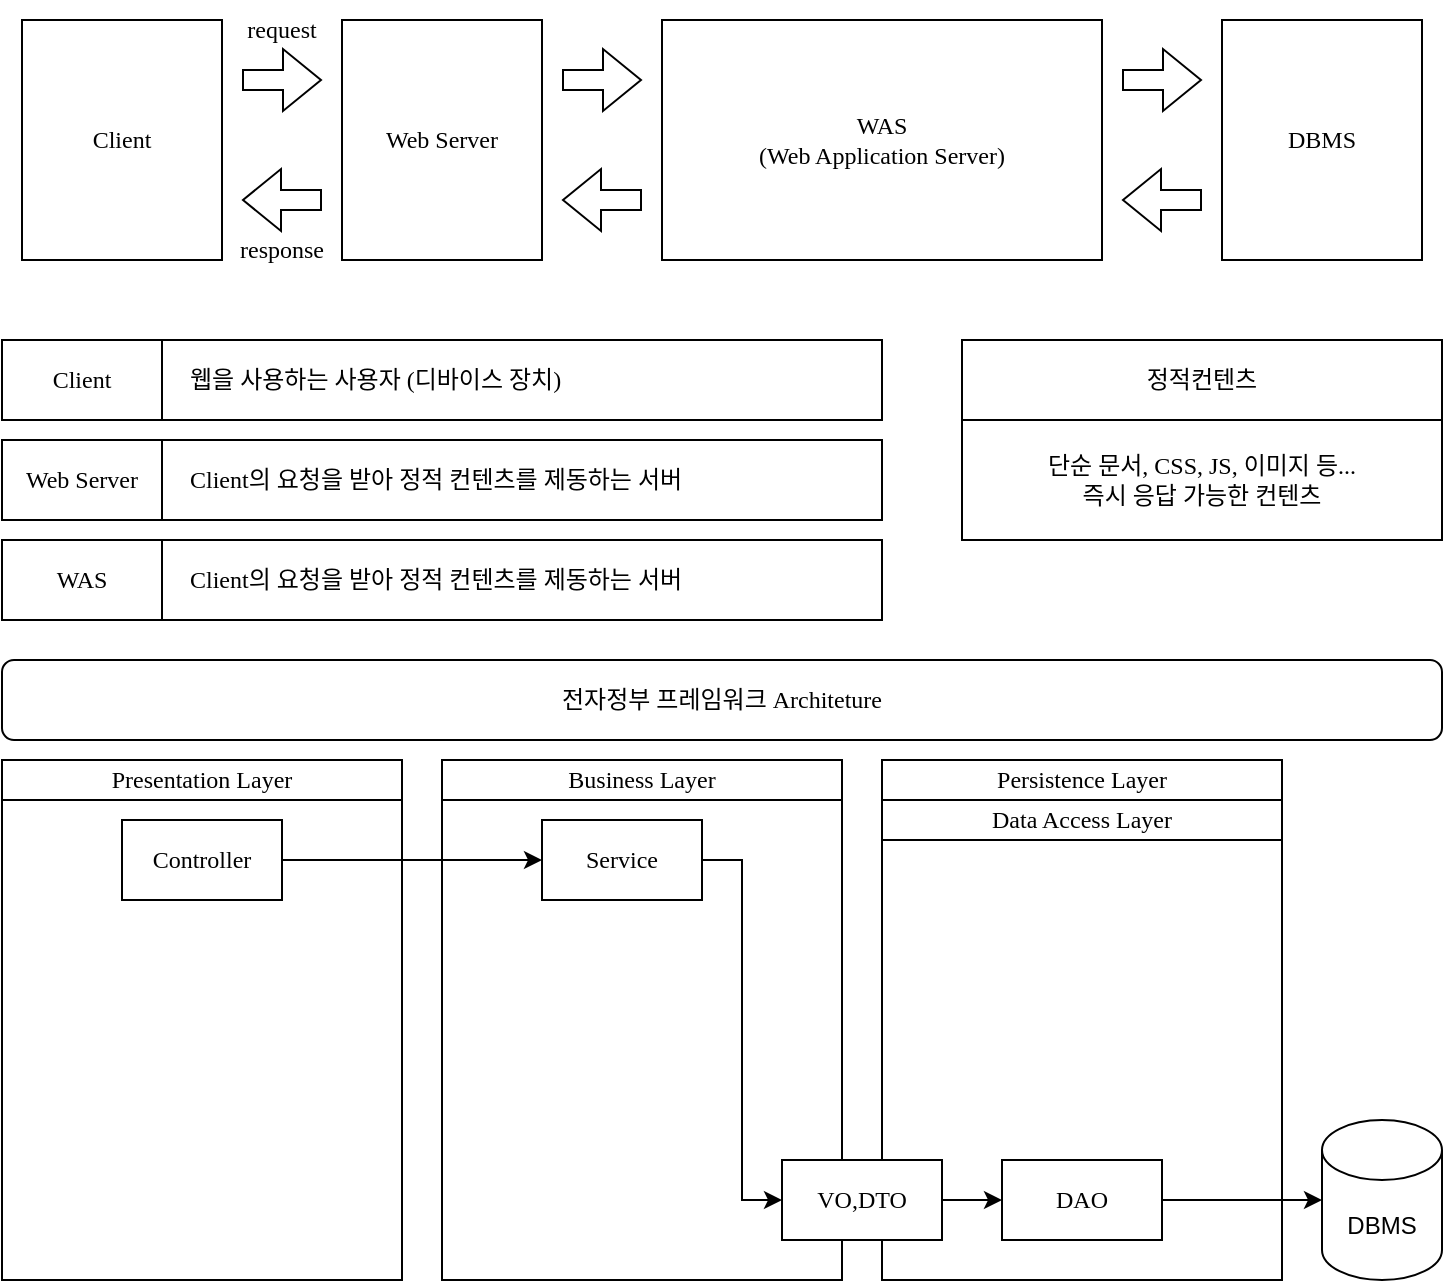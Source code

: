 <mxfile version="22.1.2" type="device">
  <diagram name="페이지-1" id="ZRKYlS0R_qa0dtRgEeQL">
    <mxGraphModel dx="989" dy="577" grid="1" gridSize="10" guides="1" tooltips="1" connect="1" arrows="1" fold="1" page="1" pageScale="1" pageWidth="827" pageHeight="1169" math="0" shadow="0">
      <root>
        <mxCell id="0" />
        <mxCell id="1" parent="0" />
        <mxCell id="ibpFdhyaBFl-nuCksJzk-1" value="Web Server" style="rounded=0;whiteSpace=wrap;html=1;fontFamily=a고딕14;" parent="1" vertex="1">
          <mxGeometry x="210" y="40" width="100" height="120" as="geometry" />
        </mxCell>
        <mxCell id="ibpFdhyaBFl-nuCksJzk-2" value="WAS&lt;br&gt;(Web Application Server)" style="rounded=0;whiteSpace=wrap;html=1;fontFamily=a고딕14;" parent="1" vertex="1">
          <mxGeometry x="370" y="40" width="220" height="120" as="geometry" />
        </mxCell>
        <mxCell id="ibpFdhyaBFl-nuCksJzk-5" value="DBMS" style="rounded=0;whiteSpace=wrap;html=1;fontFamily=a고딕14;" parent="1" vertex="1">
          <mxGeometry x="650" y="40" width="100" height="120" as="geometry" />
        </mxCell>
        <mxCell id="ibpFdhyaBFl-nuCksJzk-6" value="Client" style="rounded=0;whiteSpace=wrap;html=1;fontFamily=a고딕14;" parent="1" vertex="1">
          <mxGeometry x="50" y="40" width="100" height="120" as="geometry" />
        </mxCell>
        <mxCell id="ibpFdhyaBFl-nuCksJzk-7" value="Client" style="rounded=0;whiteSpace=wrap;html=1;fontFamily=a고딕14;" parent="1" vertex="1">
          <mxGeometry x="40" y="200" width="80" height="40" as="geometry" />
        </mxCell>
        <mxCell id="ibpFdhyaBFl-nuCksJzk-8" value="&amp;nbsp; &amp;nbsp; 웹을 사용하는 사용자 (디바이스 장치)" style="rounded=0;whiteSpace=wrap;html=1;fontFamily=a고딕14;align=left;" parent="1" vertex="1">
          <mxGeometry x="120" y="200" width="360" height="40" as="geometry" />
        </mxCell>
        <mxCell id="ibpFdhyaBFl-nuCksJzk-9" value="Web Server" style="rounded=0;whiteSpace=wrap;html=1;fontFamily=a고딕14;" parent="1" vertex="1">
          <mxGeometry x="40" y="250" width="80" height="40" as="geometry" />
        </mxCell>
        <mxCell id="ibpFdhyaBFl-nuCksJzk-10" value="&amp;nbsp; &amp;nbsp; Client의 요청을 받아 정적 컨텐츠를 제동하는 서버" style="rounded=0;whiteSpace=wrap;html=1;fontFamily=a고딕14;align=left;" parent="1" vertex="1">
          <mxGeometry x="120" y="250" width="360" height="40" as="geometry" />
        </mxCell>
        <mxCell id="ibpFdhyaBFl-nuCksJzk-11" value="정적컨텐츠" style="rounded=0;whiteSpace=wrap;html=1;fontFamily=a고딕14;" parent="1" vertex="1">
          <mxGeometry x="520" y="200" width="240" height="40" as="geometry" />
        </mxCell>
        <mxCell id="ibpFdhyaBFl-nuCksJzk-12" value="단순 문서, CSS, JS, 이미지 등...&lt;br&gt;즉시 응답 가능한 컨텐츠" style="rounded=0;whiteSpace=wrap;html=1;fontFamily=a고딕14;align=center;" parent="1" vertex="1">
          <mxGeometry x="520" y="240" width="240" height="60" as="geometry" />
        </mxCell>
        <mxCell id="ibpFdhyaBFl-nuCksJzk-13" value="WAS" style="rounded=0;whiteSpace=wrap;html=1;fontFamily=a고딕14;" parent="1" vertex="1">
          <mxGeometry x="40" y="300" width="80" height="40" as="geometry" />
        </mxCell>
        <mxCell id="ibpFdhyaBFl-nuCksJzk-14" value="&amp;nbsp; &amp;nbsp; Client의 요청을 받아 정적 컨텐츠를 제동하는 서버" style="rounded=0;whiteSpace=wrap;html=1;fontFamily=a고딕14;align=left;" parent="1" vertex="1">
          <mxGeometry x="120" y="300" width="360" height="40" as="geometry" />
        </mxCell>
        <mxCell id="6cNo6_F5tBslJrkP1gVf-1" value="" style="shape=flexArrow;endArrow=classic;html=1;rounded=0;" edge="1" parent="1">
          <mxGeometry width="50" height="50" relative="1" as="geometry">
            <mxPoint x="160" y="70" as="sourcePoint" />
            <mxPoint x="200" y="70" as="targetPoint" />
          </mxGeometry>
        </mxCell>
        <mxCell id="6cNo6_F5tBslJrkP1gVf-8" value="" style="shape=flexArrow;endArrow=classic;html=1;rounded=0;" edge="1" parent="1">
          <mxGeometry width="50" height="50" relative="1" as="geometry">
            <mxPoint x="320" y="70" as="sourcePoint" />
            <mxPoint x="360" y="70" as="targetPoint" />
          </mxGeometry>
        </mxCell>
        <mxCell id="6cNo6_F5tBslJrkP1gVf-9" value="" style="shape=flexArrow;endArrow=classic;html=1;rounded=0;" edge="1" parent="1">
          <mxGeometry width="50" height="50" relative="1" as="geometry">
            <mxPoint x="600" y="70" as="sourcePoint" />
            <mxPoint x="640" y="70" as="targetPoint" />
          </mxGeometry>
        </mxCell>
        <mxCell id="6cNo6_F5tBslJrkP1gVf-10" value="" style="shape=flexArrow;endArrow=classic;html=1;rounded=0;" edge="1" parent="1">
          <mxGeometry width="50" height="50" relative="1" as="geometry">
            <mxPoint x="640" y="130" as="sourcePoint" />
            <mxPoint x="600" y="130" as="targetPoint" />
          </mxGeometry>
        </mxCell>
        <mxCell id="6cNo6_F5tBslJrkP1gVf-11" value="" style="shape=flexArrow;endArrow=classic;html=1;rounded=0;" edge="1" parent="1">
          <mxGeometry width="50" height="50" relative="1" as="geometry">
            <mxPoint x="360" y="130" as="sourcePoint" />
            <mxPoint x="320" y="130" as="targetPoint" />
          </mxGeometry>
        </mxCell>
        <mxCell id="6cNo6_F5tBslJrkP1gVf-12" value="" style="shape=flexArrow;endArrow=classic;html=1;rounded=0;" edge="1" parent="1">
          <mxGeometry width="50" height="50" relative="1" as="geometry">
            <mxPoint x="200" y="130" as="sourcePoint" />
            <mxPoint x="160" y="130" as="targetPoint" />
          </mxGeometry>
        </mxCell>
        <mxCell id="6cNo6_F5tBslJrkP1gVf-13" value="request" style="text;strokeColor=none;align=center;fillColor=none;html=1;verticalAlign=middle;whiteSpace=wrap;rounded=0;fontFamily=a고딕14;" vertex="1" parent="1">
          <mxGeometry x="150" y="30" width="60" height="30" as="geometry" />
        </mxCell>
        <mxCell id="6cNo6_F5tBslJrkP1gVf-14" value="response" style="text;strokeColor=none;align=center;fillColor=none;html=1;verticalAlign=middle;whiteSpace=wrap;rounded=0;fontFamily=a고딕14;" vertex="1" parent="1">
          <mxGeometry x="150" y="140" width="60" height="30" as="geometry" />
        </mxCell>
        <mxCell id="6cNo6_F5tBslJrkP1gVf-16" value="Presentation Layer" style="rounded=0;whiteSpace=wrap;html=1;fontFamily=a고딕14;" vertex="1" parent="1">
          <mxGeometry x="40" y="410" width="200" height="20" as="geometry" />
        </mxCell>
        <mxCell id="6cNo6_F5tBslJrkP1gVf-17" value="Business Layer" style="rounded=0;whiteSpace=wrap;html=1;fontFamily=a고딕14;" vertex="1" parent="1">
          <mxGeometry x="260" y="410" width="200" height="20" as="geometry" />
        </mxCell>
        <mxCell id="6cNo6_F5tBslJrkP1gVf-18" value="Persistence Layer" style="rounded=0;whiteSpace=wrap;html=1;fontFamily=a고딕14;" vertex="1" parent="1">
          <mxGeometry x="480" y="410" width="200" height="20" as="geometry" />
        </mxCell>
        <mxCell id="6cNo6_F5tBslJrkP1gVf-19" value="Data Access Layer" style="rounded=0;whiteSpace=wrap;html=1;fontFamily=a고딕14;" vertex="1" parent="1">
          <mxGeometry x="480" y="430" width="200" height="20" as="geometry" />
        </mxCell>
        <mxCell id="6cNo6_F5tBslJrkP1gVf-20" value="" style="rounded=0;whiteSpace=wrap;html=1;" vertex="1" parent="1">
          <mxGeometry x="40" y="430" width="200" height="240" as="geometry" />
        </mxCell>
        <mxCell id="6cNo6_F5tBslJrkP1gVf-21" value="" style="rounded=0;whiteSpace=wrap;html=1;" vertex="1" parent="1">
          <mxGeometry x="260" y="430" width="200" height="240" as="geometry" />
        </mxCell>
        <mxCell id="6cNo6_F5tBslJrkP1gVf-22" value="" style="rounded=0;whiteSpace=wrap;html=1;" vertex="1" parent="1">
          <mxGeometry x="480" y="450" width="200" height="220" as="geometry" />
        </mxCell>
        <mxCell id="6cNo6_F5tBslJrkP1gVf-23" value="전자정부 프레임워크 Architeture" style="rounded=1;whiteSpace=wrap;html=1;fontFamily=a고딕14;" vertex="1" parent="1">
          <mxGeometry x="40" y="360" width="720" height="40" as="geometry" />
        </mxCell>
        <mxCell id="6cNo6_F5tBslJrkP1gVf-29" value="" style="edgeStyle=orthogonalEdgeStyle;rounded=0;orthogonalLoop=1;jettySize=auto;html=1;" edge="1" parent="1" source="6cNo6_F5tBslJrkP1gVf-24" target="6cNo6_F5tBslJrkP1gVf-28">
          <mxGeometry relative="1" as="geometry" />
        </mxCell>
        <mxCell id="6cNo6_F5tBslJrkP1gVf-24" value="Controller" style="rounded=0;whiteSpace=wrap;html=1;fontFamily=a고딕14;" vertex="1" parent="1">
          <mxGeometry x="100" y="440" width="80" height="40" as="geometry" />
        </mxCell>
        <mxCell id="6cNo6_F5tBslJrkP1gVf-36" value="" style="edgeStyle=orthogonalEdgeStyle;rounded=0;orthogonalLoop=1;jettySize=auto;html=1;entryX=0;entryY=0.5;entryDx=0;entryDy=0;" edge="1" parent="1" source="6cNo6_F5tBslJrkP1gVf-28" target="6cNo6_F5tBslJrkP1gVf-31">
          <mxGeometry relative="1" as="geometry" />
        </mxCell>
        <mxCell id="6cNo6_F5tBslJrkP1gVf-28" value="Service" style="rounded=0;whiteSpace=wrap;html=1;fontFamily=a고딕14;" vertex="1" parent="1">
          <mxGeometry x="310" y="440" width="80" height="40" as="geometry" />
        </mxCell>
        <mxCell id="6cNo6_F5tBslJrkP1gVf-35" value="" style="edgeStyle=orthogonalEdgeStyle;rounded=0;orthogonalLoop=1;jettySize=auto;html=1;" edge="1" parent="1" source="6cNo6_F5tBslJrkP1gVf-31" target="6cNo6_F5tBslJrkP1gVf-32">
          <mxGeometry relative="1" as="geometry" />
        </mxCell>
        <mxCell id="6cNo6_F5tBslJrkP1gVf-31" value="VO,DTO" style="rounded=0;whiteSpace=wrap;html=1;fontFamily=a고딕14;" vertex="1" parent="1">
          <mxGeometry x="430" y="610" width="80" height="40" as="geometry" />
        </mxCell>
        <mxCell id="6cNo6_F5tBslJrkP1gVf-34" value="" style="edgeStyle=orthogonalEdgeStyle;rounded=0;orthogonalLoop=1;jettySize=auto;html=1;" edge="1" parent="1" source="6cNo6_F5tBslJrkP1gVf-32" target="6cNo6_F5tBslJrkP1gVf-33">
          <mxGeometry relative="1" as="geometry" />
        </mxCell>
        <mxCell id="6cNo6_F5tBslJrkP1gVf-32" value="DAO" style="rounded=0;whiteSpace=wrap;html=1;fontFamily=a고딕14;" vertex="1" parent="1">
          <mxGeometry x="540" y="610" width="80" height="40" as="geometry" />
        </mxCell>
        <mxCell id="6cNo6_F5tBslJrkP1gVf-33" value="DBMS" style="shape=cylinder3;whiteSpace=wrap;html=1;boundedLbl=1;backgroundOutline=1;size=15;" vertex="1" parent="1">
          <mxGeometry x="700" y="590" width="60" height="80" as="geometry" />
        </mxCell>
      </root>
    </mxGraphModel>
  </diagram>
</mxfile>
